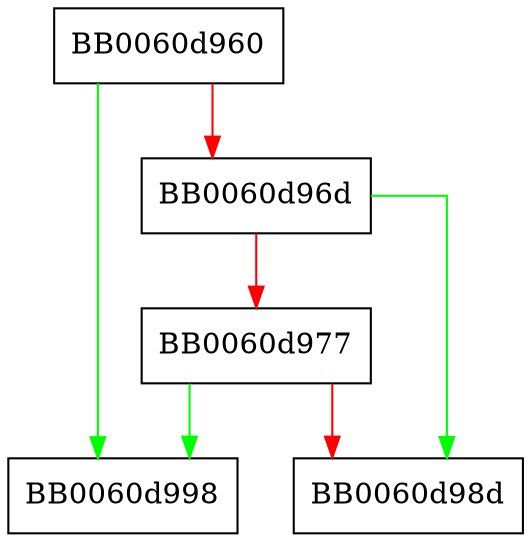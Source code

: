 digraph OBJ_nid2obj {
  node [shape="box"];
  graph [splines=ortho];
  BB0060d960 -> BB0060d998 [color="green"];
  BB0060d960 -> BB0060d96d [color="red"];
  BB0060d96d -> BB0060d98d [color="green"];
  BB0060d96d -> BB0060d977 [color="red"];
  BB0060d977 -> BB0060d998 [color="green"];
  BB0060d977 -> BB0060d98d [color="red"];
}